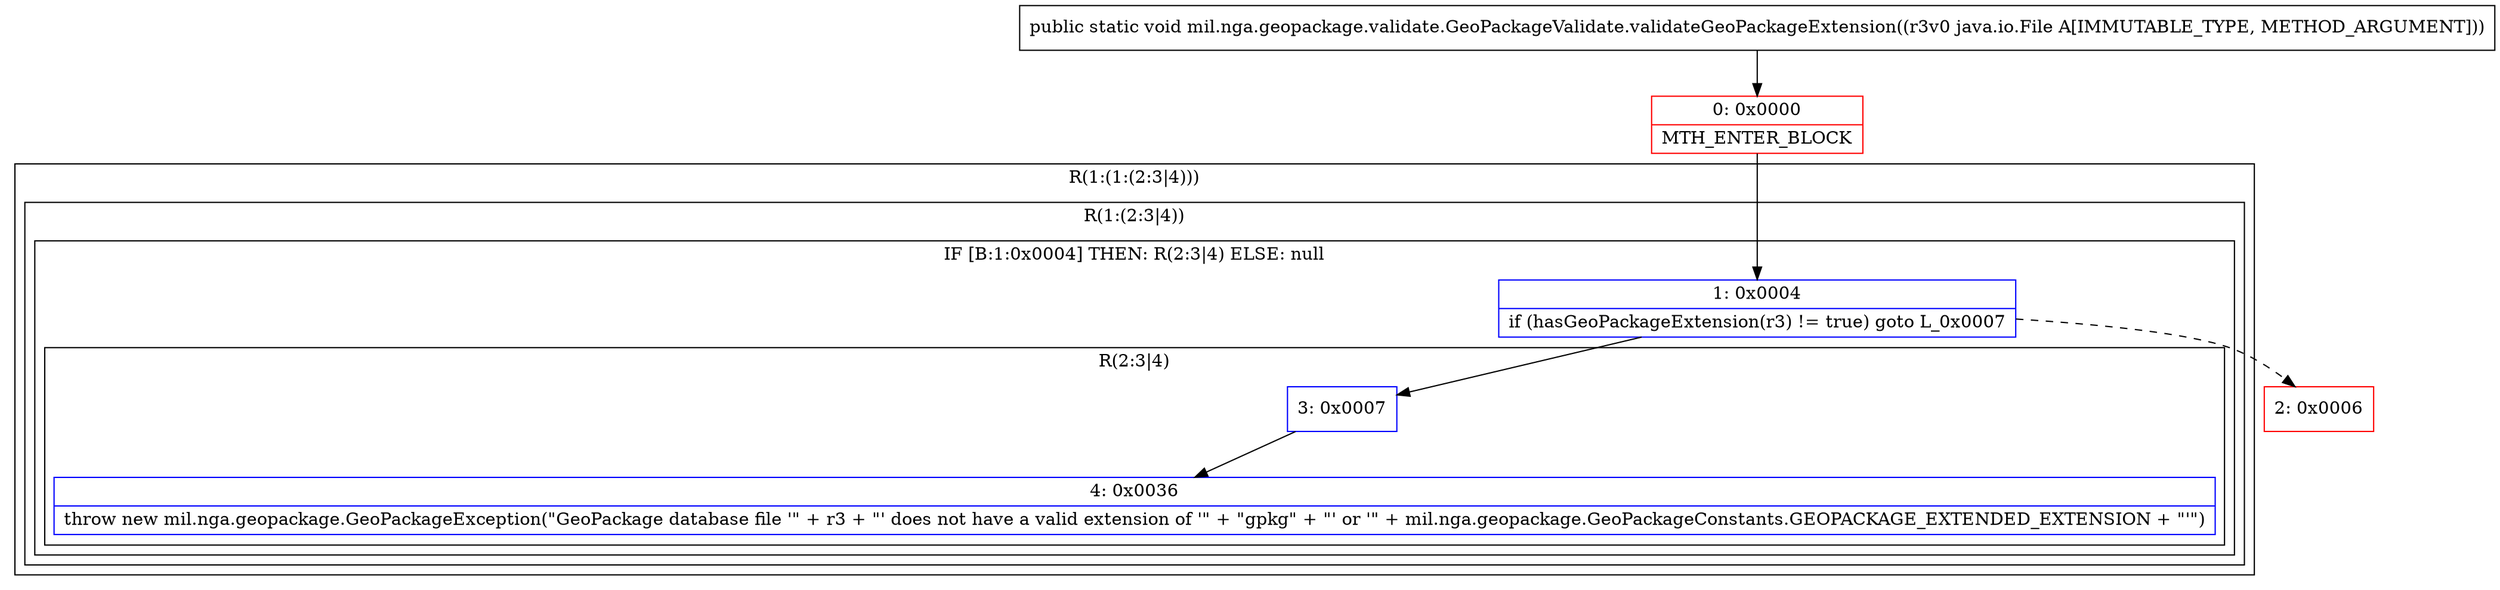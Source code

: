 digraph "CFG formil.nga.geopackage.validate.GeoPackageValidate.validateGeoPackageExtension(Ljava\/io\/File;)V" {
subgraph cluster_Region_1684014925 {
label = "R(1:(1:(2:3|4)))";
node [shape=record,color=blue];
subgraph cluster_Region_1248074528 {
label = "R(1:(2:3|4))";
node [shape=record,color=blue];
subgraph cluster_IfRegion_1446811011 {
label = "IF [B:1:0x0004] THEN: R(2:3|4) ELSE: null";
node [shape=record,color=blue];
Node_1 [shape=record,label="{1\:\ 0x0004|if (hasGeoPackageExtension(r3) != true) goto L_0x0007\l}"];
subgraph cluster_Region_593568867 {
label = "R(2:3|4)";
node [shape=record,color=blue];
Node_3 [shape=record,label="{3\:\ 0x0007}"];
Node_4 [shape=record,label="{4\:\ 0x0036|throw new mil.nga.geopackage.GeoPackageException(\"GeoPackage database file '\" + r3 + \"' does not have a valid extension of '\" + \"gpkg\" + \"' or '\" + mil.nga.geopackage.GeoPackageConstants.GEOPACKAGE_EXTENDED_EXTENSION + \"'\")\l}"];
}
}
}
}
Node_0 [shape=record,color=red,label="{0\:\ 0x0000|MTH_ENTER_BLOCK\l}"];
Node_2 [shape=record,color=red,label="{2\:\ 0x0006}"];
MethodNode[shape=record,label="{public static void mil.nga.geopackage.validate.GeoPackageValidate.validateGeoPackageExtension((r3v0 java.io.File A[IMMUTABLE_TYPE, METHOD_ARGUMENT])) }"];
MethodNode -> Node_0;
Node_1 -> Node_2[style=dashed];
Node_1 -> Node_3;
Node_3 -> Node_4;
Node_0 -> Node_1;
}

